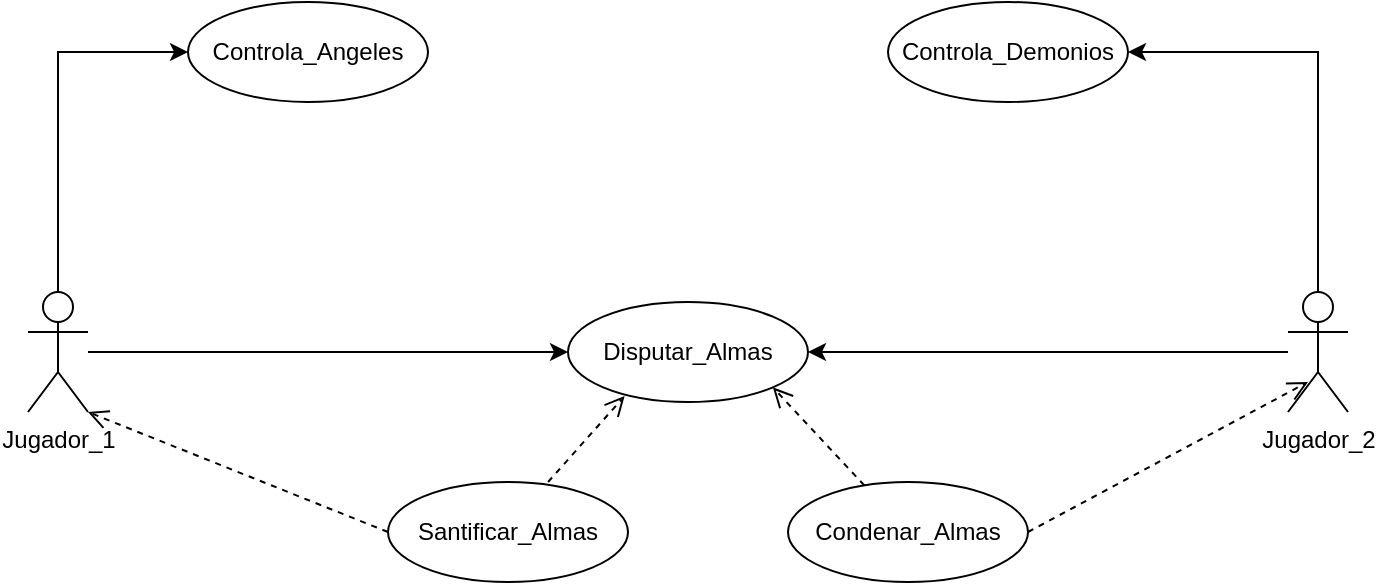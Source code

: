 <mxfile version="20.7.4" type="device"><diagram id="7HPRhJRAGSFC2XzQG5Vp" name="Página-1"><mxGraphModel dx="915" dy="683" grid="1" gridSize="10" guides="1" tooltips="1" connect="1" arrows="1" fold="1" page="1" pageScale="1" pageWidth="827" pageHeight="1169" math="0" shadow="0"><root><mxCell id="0"/><mxCell id="1" parent="0"/><mxCell id="tYZCLh2gRETMG0dRKdrA-27" style="edgeStyle=orthogonalEdgeStyle;rounded=0;orthogonalLoop=1;jettySize=auto;html=1;exitX=0.5;exitY=0;exitDx=0;exitDy=0;exitPerimeter=0;entryX=0;entryY=0.5;entryDx=0;entryDy=0;" edge="1" parent="1" source="tYZCLh2gRETMG0dRKdrA-1" target="tYZCLh2gRETMG0dRKdrA-25"><mxGeometry relative="1" as="geometry"/></mxCell><mxCell id="tYZCLh2gRETMG0dRKdrA-31" style="edgeStyle=orthogonalEdgeStyle;rounded=0;orthogonalLoop=1;jettySize=auto;html=1;" edge="1" parent="1" source="tYZCLh2gRETMG0dRKdrA-1" target="tYZCLh2gRETMG0dRKdrA-30"><mxGeometry relative="1" as="geometry"/></mxCell><mxCell id="tYZCLh2gRETMG0dRKdrA-1" value="Jugador_1" style="shape=umlActor;verticalLabelPosition=bottom;verticalAlign=top;html=1;" vertex="1" parent="1"><mxGeometry x="70" y="265" width="30" height="60" as="geometry"/></mxCell><mxCell id="tYZCLh2gRETMG0dRKdrA-28" style="edgeStyle=orthogonalEdgeStyle;rounded=0;orthogonalLoop=1;jettySize=auto;html=1;entryX=1;entryY=0.5;entryDx=0;entryDy=0;exitX=0.5;exitY=0;exitDx=0;exitDy=0;exitPerimeter=0;" edge="1" parent="1" source="tYZCLh2gRETMG0dRKdrA-13" target="tYZCLh2gRETMG0dRKdrA-26"><mxGeometry relative="1" as="geometry"/></mxCell><mxCell id="tYZCLh2gRETMG0dRKdrA-32" style="edgeStyle=orthogonalEdgeStyle;rounded=0;orthogonalLoop=1;jettySize=auto;html=1;entryX=1;entryY=0.5;entryDx=0;entryDy=0;" edge="1" parent="1" source="tYZCLh2gRETMG0dRKdrA-13" target="tYZCLh2gRETMG0dRKdrA-30"><mxGeometry relative="1" as="geometry"/></mxCell><mxCell id="tYZCLh2gRETMG0dRKdrA-13" value="Jugador_2&lt;br&gt;" style="shape=umlActor;verticalLabelPosition=bottom;verticalAlign=top;html=1;" vertex="1" parent="1"><mxGeometry x="700" y="265" width="30" height="60" as="geometry"/></mxCell><mxCell id="tYZCLh2gRETMG0dRKdrA-25" value="Controla_Angeles" style="ellipse;whiteSpace=wrap;html=1;" vertex="1" parent="1"><mxGeometry x="150" y="120" width="120" height="50" as="geometry"/></mxCell><mxCell id="tYZCLh2gRETMG0dRKdrA-26" value="Controla_Demonios" style="ellipse;whiteSpace=wrap;html=1;" vertex="1" parent="1"><mxGeometry x="500" y="120" width="120" height="50" as="geometry"/></mxCell><mxCell id="tYZCLh2gRETMG0dRKdrA-30" value="Disputar_Almas" style="ellipse;whiteSpace=wrap;html=1;" vertex="1" parent="1"><mxGeometry x="340" y="270" width="120" height="50" as="geometry"/></mxCell><mxCell id="tYZCLh2gRETMG0dRKdrA-33" value="Santificar_Almas" style="ellipse;whiteSpace=wrap;html=1;" vertex="1" parent="1"><mxGeometry x="250" y="360" width="120" height="50" as="geometry"/></mxCell><mxCell id="tYZCLh2gRETMG0dRKdrA-34" value="Condenar_Almas" style="ellipse;whiteSpace=wrap;html=1;" vertex="1" parent="1"><mxGeometry x="450" y="360" width="120" height="50" as="geometry"/></mxCell><mxCell id="tYZCLh2gRETMG0dRKdrA-35" value="" style="html=1;verticalAlign=bottom;endArrow=open;dashed=1;endSize=8;rounded=0;entryX=1;entryY=1;entryDx=0;entryDy=0;" edge="1" parent="1" source="tYZCLh2gRETMG0dRKdrA-34" target="tYZCLh2gRETMG0dRKdrA-30"><mxGeometry x="-1" y="-70" relative="1" as="geometry"><mxPoint x="450" y="390" as="sourcePoint"/><mxPoint x="370" y="390" as="targetPoint"/><mxPoint x="11" y="16" as="offset"/></mxGeometry></mxCell><mxCell id="tYZCLh2gRETMG0dRKdrA-36" value="" style="html=1;verticalAlign=bottom;endArrow=open;dashed=1;endSize=8;rounded=0;entryX=0.236;entryY=0.94;entryDx=0;entryDy=0;exitX=0.667;exitY=0;exitDx=0;exitDy=0;exitPerimeter=0;entryPerimeter=0;" edge="1" parent="1" source="tYZCLh2gRETMG0dRKdrA-33" target="tYZCLh2gRETMG0dRKdrA-30"><mxGeometry x="-1" y="-70" relative="1" as="geometry"><mxPoint x="498.081" y="371.728" as="sourcePoint"/><mxPoint x="452.426" y="322.678" as="targetPoint"/><mxPoint x="11" y="16" as="offset"/><Array as="points"/></mxGeometry></mxCell><mxCell id="tYZCLh2gRETMG0dRKdrA-37" value="" style="html=1;verticalAlign=bottom;endArrow=open;dashed=1;endSize=8;rounded=0;entryX=0.333;entryY=0.75;entryDx=0;entryDy=0;exitX=1;exitY=0.5;exitDx=0;exitDy=0;entryPerimeter=0;" edge="1" parent="1" source="tYZCLh2gRETMG0dRKdrA-34" target="tYZCLh2gRETMG0dRKdrA-13"><mxGeometry x="-1" y="-70" relative="1" as="geometry"><mxPoint x="508.081" y="381.728" as="sourcePoint"/><mxPoint x="462.426" y="332.678" as="targetPoint"/><mxPoint x="11" y="16" as="offset"/></mxGeometry></mxCell><mxCell id="tYZCLh2gRETMG0dRKdrA-38" value="" style="html=1;verticalAlign=bottom;endArrow=open;dashed=1;endSize=8;rounded=0;entryX=1;entryY=1;entryDx=0;entryDy=0;exitX=0;exitY=0.5;exitDx=0;exitDy=0;entryPerimeter=0;" edge="1" parent="1" source="tYZCLh2gRETMG0dRKdrA-33" target="tYZCLh2gRETMG0dRKdrA-1"><mxGeometry x="-1" y="-70" relative="1" as="geometry"><mxPoint x="518.081" y="391.728" as="sourcePoint"/><mxPoint x="472.426" y="342.678" as="targetPoint"/><mxPoint x="11" y="16" as="offset"/></mxGeometry></mxCell></root></mxGraphModel></diagram></mxfile>